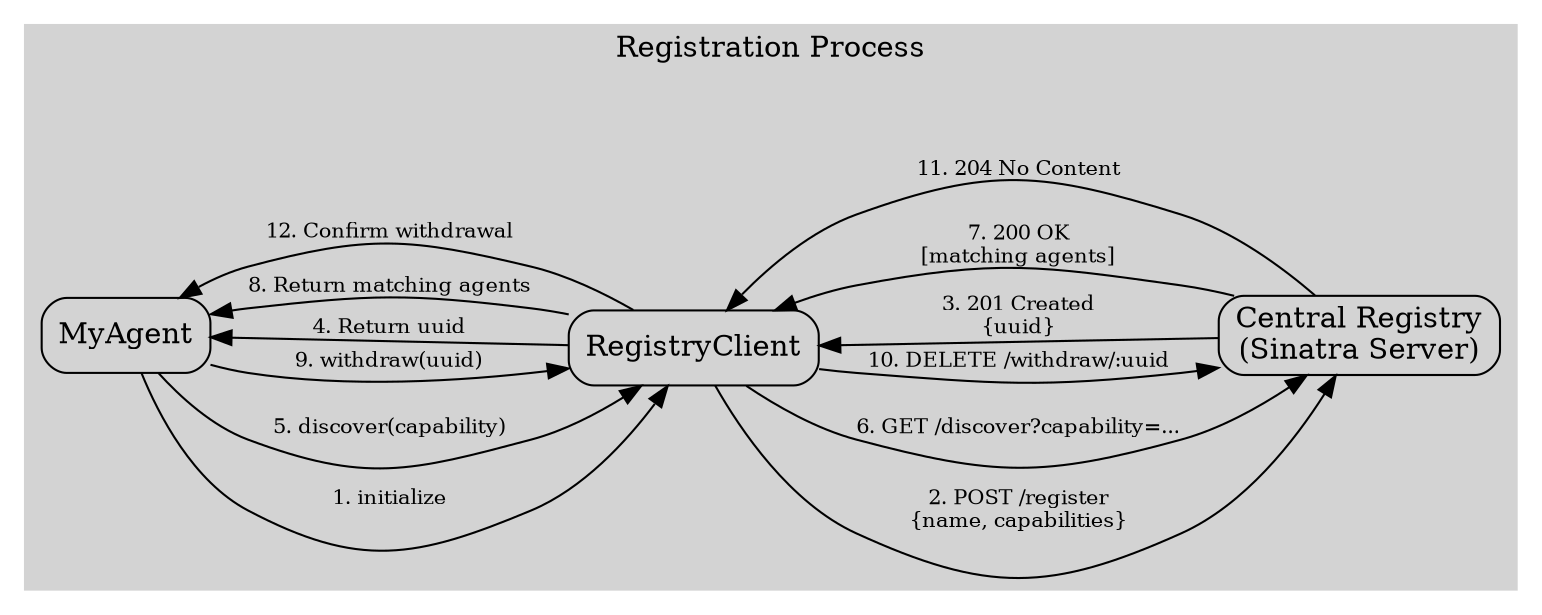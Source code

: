 digraph AgentRegistration {
  rankdir=LR;
  node [shape=box, style=rounded];
  edge [fontsize=10];

  MyAgent [label="MyAgent"];
  RegistryClient [label="RegistryClient"];
  CentralRegistry [label="Central Registry\n(Sinatra Server)"];

  subgraph cluster_registration {
    label="Registration Process";
    color=lightgrey;
    style=filled;

    MyAgent -> RegistryClient [label="1. initialize"];
    RegistryClient -> CentralRegistry [label="2. POST /register\n{name, capabilities}"];
    CentralRegistry -> RegistryClient [label="3. 201 Created\n{uuid}"];
    RegistryClient -> MyAgent [label="4. Return uuid"];
  }

  subgraph cluster_discovery {
    label="Discovery Process";
    color=lightblue;
    style=filled;

    MyAgent -> RegistryClient [label="5. discover(capability)"];
    RegistryClient -> CentralRegistry [label="6. GET /discover?capability=..."];
    CentralRegistry -> RegistryClient [label="7. 200 OK\n[matching agents]"];
    RegistryClient -> MyAgent [label="8. Return matching agents"];
  }

  subgraph cluster_withdrawal {
    label="Withdrawal Process";
    color=lightpink;
    style=filled;

    MyAgent -> RegistryClient [label="9. withdraw(uuid)"];
    RegistryClient -> CentralRegistry [label="10. DELETE /withdraw/:uuid"];
    CentralRegistry -> RegistryClient [label="11. 204 No Content"];
    RegistryClient -> MyAgent [label="12. Confirm withdrawal"];
  }
}
